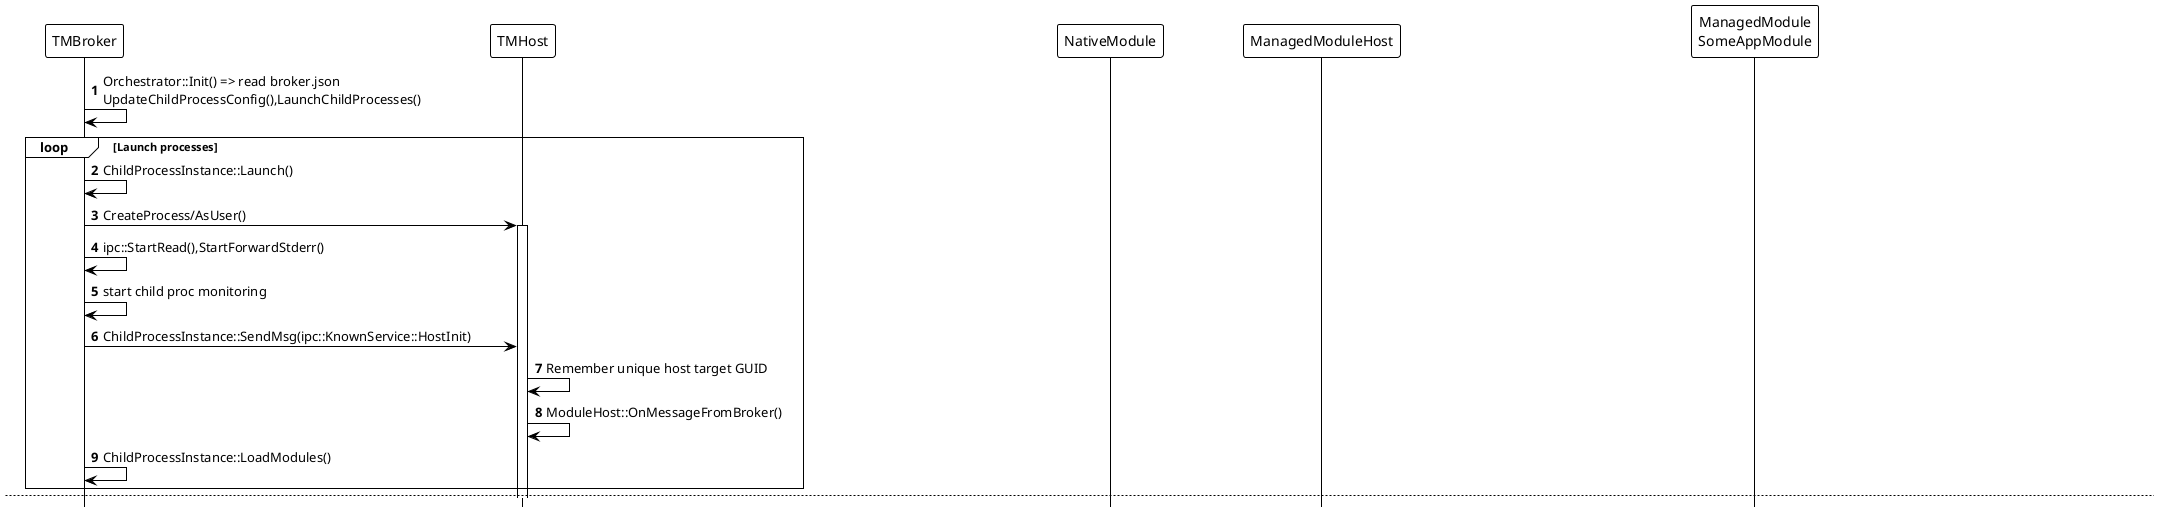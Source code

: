 @startuml IPC
!theme plain
hide footbox

autonumber
participant TMBroker as B
participant TMHost as H
participant NativeModule as NM
participant ManagedModuleHost as MMH
participant "ManagedModule\nSomeAppModule" as MM

B->B: Orchestrator::Init() => read broker.json\nUpdateChildProcessConfig(),LaunchChildProcesses()

loop Launch processes
    B->B: ChildProcessInstance::Launch()
    B->H ++: CreateProcess/AsUser()
    B->B: ipc::StartRead(),StartForwardStderr()
    B->B: start child proc monitoring
    B->H: ChildProcessInstance::SendMsg(ipc::KnownService::HostInit)
    H->H: Remember unique host target GUID
    H->H: ModuleHost::OnMessageFromBroker()
    B->B: ChildProcessInstance::LoadModules()
end

newpage

alt Load native module
    B->H: ipc::Send(ipc::HostCmdMsg::Cmd::CtrlModule/Load, host-target)
    H->H: ModuleHost::OnMessageFromBroker()
    H->H: ModuleHost::LoadModule()
    H->H: check PE header for module type
    H->H: ModuleHost::LoadNativeModule(path/to/dll)
    H->H: NativeModule::Load()
    H->NM ++: LoadLibrary native dll
    H->NM: InitModule(OnMsg, OnDiag)
    NM->B: SendMsg ModuleMeta (our services)
else Load managed DLL module
    B->H: ipc::Send(ipc::HostCmdMsg::Cmd::CtrlModule/Load, host-target)
    H->H: ModuleHost::OnMessageFromBroker()
    H->H: ModuleHost::LoadModule()
    H->H: check PE header for module type
    H->H: ModuleHost::LoadManagedDllModule(path/to/dll)
    H->H: Load .Net CLR if not yet done
    H->MMH ++: load ManagedHost.dll in custom .Net host
    H->H: ManagedHost::LoadModule(path/to/dll)
    H->H: Send(ipc::HostCmdMsg::Cmd::CtrlModule/Load, ipc::KnownService::ManagedHost)
    H->MMH: invoke native->managed Ipc.MessageFromHostToModule()
    MMH->MMH: ManagedHost.Program.OnMessageFromHost()
    MMH->MMH: ModuleHost.LoadModule(path/to/dll)
    MMH->MM ++: Load dll in own AssemblyLoadContext
    MMH->MM: IModule.Initialize()
    MM->B: SendMsg ModuleMeta (our services)
else Load managed EXE module
    B->H: ipc::Send(ipc::HostCmdMsg::Cmd::CtrlModule/Load, host-target)
    H->H: ModuleHost::OnMessageFromBroker()
    H->H: ModuleHost::LoadModule()
    H->H: check PE header for module type
    H->H: ModuleHost::LoadManagedDllModule(path/to/dll)
    H->H: Load .Net CLR if not yet done
    H->MM ++: load SomeAppModule.dll in custom .Net host
    H->H: ManagedHost::LoadModule(path/to/dll)
    MM->B: SendMsg ModuleMeta (our services)
end

newpage

alt Send diagnostics from native module
    NM->NM: spdlog::info("hello world")
    NM->H: via stderr: "[INF] hello world"
else Send diagnostics from managed module
    MM->MM: _logger.Information("hello world")
    MM->H: TMHost.exe/OnLog(2, "hello world")
    H->H: SPDLOG_LOGGER_CALL(default_logger, 2, "hello world")
end

newpage

alt Send message from native module
    NM->H: SendMsg(Mod, "some event", serviceGuid, session)
    H->H: NativeModule::OnMsg(Mod, "some event", serviceGuid, session)
    H->H: ModuleHost::OnMessageFromModule(Mod, "some event", Target(serviceGuid, session))
    H->H: ipc::Send("some event", target)
    H->B: via stdout: serialized msg/target
    B->B: ReadFile(stdin) => deserialize msg/target
    B->B: Orchestrator::OnMessage("some event", target)
    loop for all host processes
        B->B: ChildProcessInstance::Send("some event", target)
        B->B: ipc::Send("some event", target)
        B->H: via stdout: serialized msg/target
        H->H: ReadFile(stdin) => deserialize msg/target
        H->H: ModuleHost::OnMessageFromBroker()
        loop for all native modules
            H->H: NativeModule::Send()
            H->NM: Native.dll/OnMessage("some event", target)
        end
        opt if any managed modules
            H->H: ManagedHost::Send()
            H->MMH: ManagedHost.dll/Ipc.MessageFromHostToModule()
            MMH->MM: App.OnMessageFromHost("some event", serviceGuid, session)
        end
    end
else Send message from managed module
    MM->MM: Ipc.SendMessage("some event", serviceGuid, session)
    MM->H: TMHost.exe/MessageFromModuleToHost("some event", serviceGuid, session)
    H->H: ManagedHost::OnMessageFromModule("some event", Target(serviceGuid, session))
    H->H: ModuleHost::OnMessageFromModule(null, "some event", target)
    H->H: ipc::Send("some event", target)
    Note right of H: dispatch further same as with native module as msg source
end
@enduml
